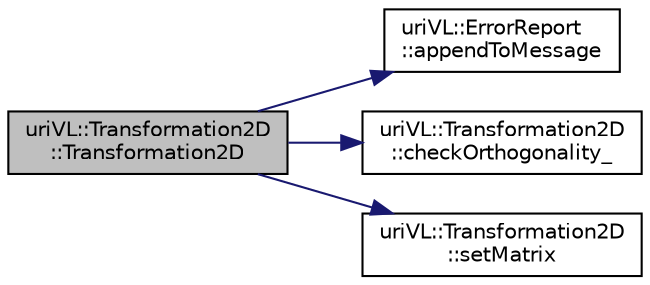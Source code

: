 digraph "uriVL::Transformation2D::Transformation2D"
{
  edge [fontname="Helvetica",fontsize="10",labelfontname="Helvetica",labelfontsize="10"];
  node [fontname="Helvetica",fontsize="10",shape=record];
  rankdir="LR";
  Node1 [label="uriVL::Transformation2D\l::Transformation2D",height=0.2,width=0.4,color="black", fillcolor="grey75", style="filled", fontcolor="black"];
  Node1 -> Node2 [color="midnightblue",fontsize="10",style="solid",fontname="Helvetica"];
  Node2 [label="uriVL::ErrorReport\l::appendToMessage",height=0.2,width=0.4,color="black", fillcolor="white", style="filled",URL="$classuriVL_1_1ErrorReport.html#a65100d12091947d1df26c38f48058569",tooltip="Appends a string to the error message. "];
  Node1 -> Node3 [color="midnightblue",fontsize="10",style="solid",fontname="Helvetica"];
  Node3 [label="uriVL::Transformation2D\l::checkOrthogonality_",height=0.2,width=0.4,color="black", fillcolor="white", style="filled",URL="$classuriVL_1_1Transformation2D.html#a0210e8df8a12b8308b4a2f14adf1134d",tooltip="Check whether the matrix is orthogonal. "];
  Node1 -> Node4 [color="midnightblue",fontsize="10",style="solid",fontname="Helvetica"];
  Node4 [label="uriVL::Transformation2D\l::setMatrix",height=0.2,width=0.4,color="black", fillcolor="white", style="filled",URL="$classuriVL_1_1Transformation2D.html#af004f0cf589d6e2bd9338f686e084f5b",tooltip="Assign a new matrix to this transformation. "];
}
